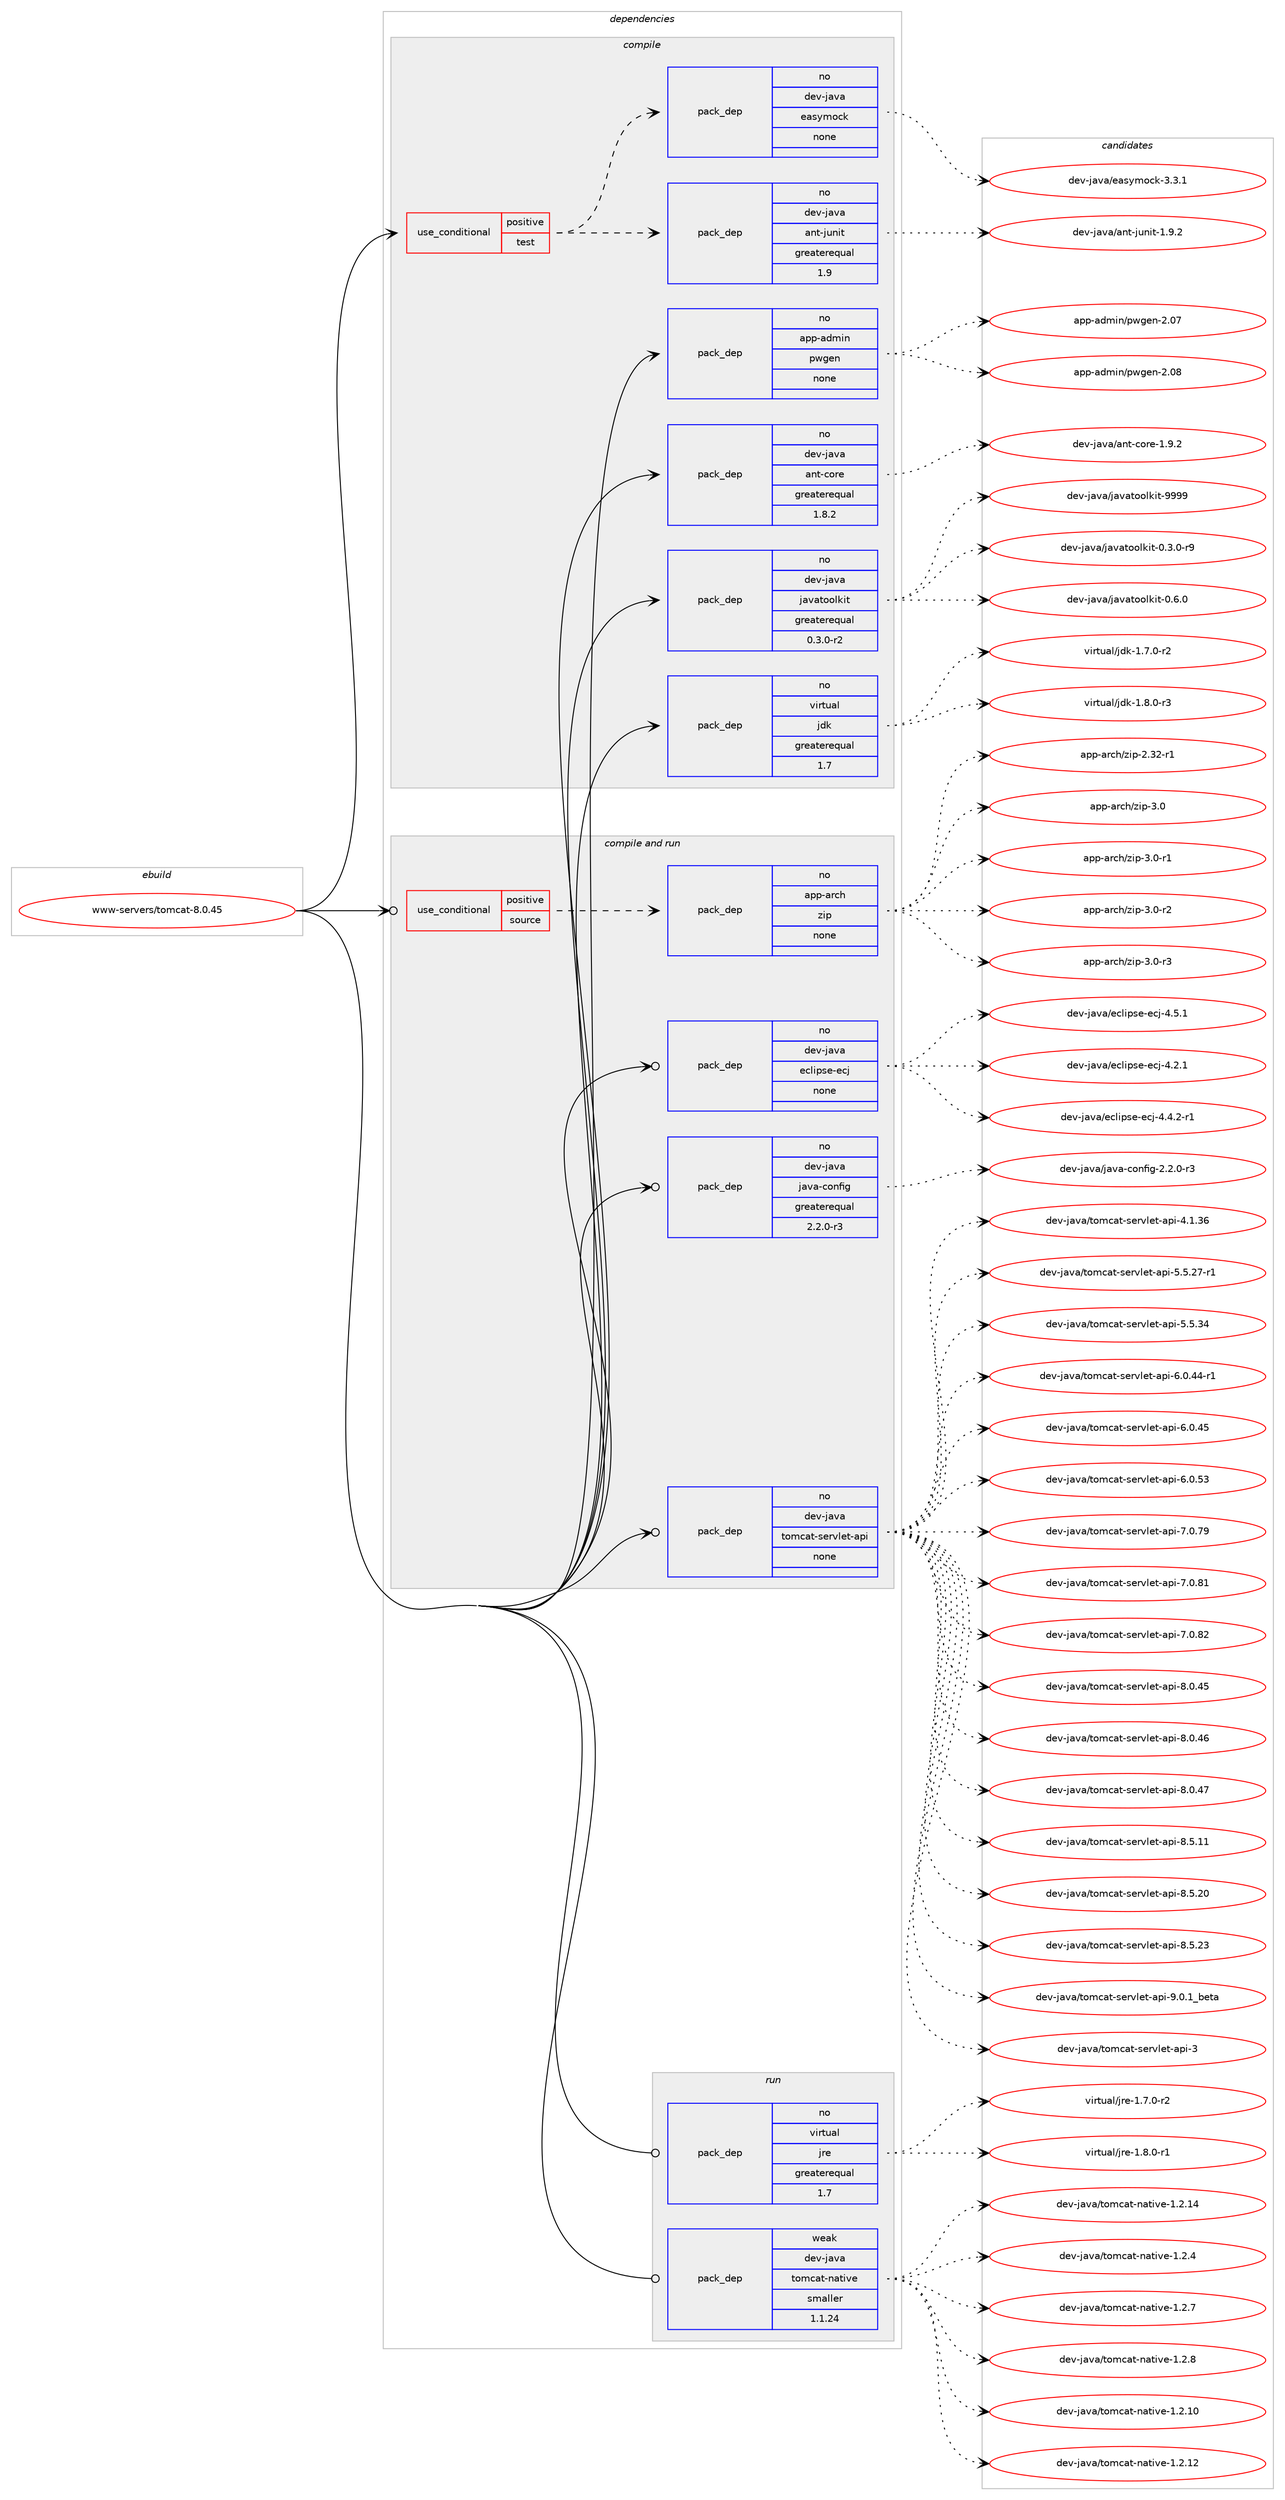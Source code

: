 digraph prolog {

# *************
# Graph options
# *************

newrank=true;
concentrate=true;
compound=true;
graph [rankdir=LR,fontname=Helvetica,fontsize=10,ranksep=1.5];#, ranksep=2.5, nodesep=0.2];
edge  [arrowhead=vee];
node  [fontname=Helvetica,fontsize=10];

# **********
# The ebuild
# **********

subgraph cluster_leftcol {
color=gray;
rank=same;
label=<<i>ebuild</i>>;
id [label="www-servers/tomcat-8.0.45", color=red, width=4, href="../www-servers/tomcat-8.0.45.svg"];
}

# ****************
# The dependencies
# ****************

subgraph cluster_midcol {
color=gray;
label=<<i>dependencies</i>>;
subgraph cluster_compile {
fillcolor="#eeeeee";
style=filled;
label=<<i>compile</i>>;
subgraph cond121216 {
dependency508345 [label=<<TABLE BORDER="0" CELLBORDER="1" CELLSPACING="0" CELLPADDING="4"><TR><TD ROWSPAN="3" CELLPADDING="10">use_conditional</TD></TR><TR><TD>positive</TD></TR><TR><TD>test</TD></TR></TABLE>>, shape=none, color=red];
subgraph pack377810 {
dependency508346 [label=<<TABLE BORDER="0" CELLBORDER="1" CELLSPACING="0" CELLPADDING="4" WIDTH="220"><TR><TD ROWSPAN="6" CELLPADDING="30">pack_dep</TD></TR><TR><TD WIDTH="110">no</TD></TR><TR><TD>dev-java</TD></TR><TR><TD>ant-junit</TD></TR><TR><TD>greaterequal</TD></TR><TR><TD>1.9</TD></TR></TABLE>>, shape=none, color=blue];
}
dependency508345:e -> dependency508346:w [weight=20,style="dashed",arrowhead="vee"];
subgraph pack377811 {
dependency508347 [label=<<TABLE BORDER="0" CELLBORDER="1" CELLSPACING="0" CELLPADDING="4" WIDTH="220"><TR><TD ROWSPAN="6" CELLPADDING="30">pack_dep</TD></TR><TR><TD WIDTH="110">no</TD></TR><TR><TD>dev-java</TD></TR><TR><TD>easymock</TD></TR><TR><TD>none</TD></TR><TR><TD></TD></TR></TABLE>>, shape=none, color=blue];
}
dependency508345:e -> dependency508347:w [weight=20,style="dashed",arrowhead="vee"];
}
id:e -> dependency508345:w [weight=20,style="solid",arrowhead="vee"];
subgraph pack377812 {
dependency508348 [label=<<TABLE BORDER="0" CELLBORDER="1" CELLSPACING="0" CELLPADDING="4" WIDTH="220"><TR><TD ROWSPAN="6" CELLPADDING="30">pack_dep</TD></TR><TR><TD WIDTH="110">no</TD></TR><TR><TD>app-admin</TD></TR><TR><TD>pwgen</TD></TR><TR><TD>none</TD></TR><TR><TD></TD></TR></TABLE>>, shape=none, color=blue];
}
id:e -> dependency508348:w [weight=20,style="solid",arrowhead="vee"];
subgraph pack377813 {
dependency508349 [label=<<TABLE BORDER="0" CELLBORDER="1" CELLSPACING="0" CELLPADDING="4" WIDTH="220"><TR><TD ROWSPAN="6" CELLPADDING="30">pack_dep</TD></TR><TR><TD WIDTH="110">no</TD></TR><TR><TD>dev-java</TD></TR><TR><TD>ant-core</TD></TR><TR><TD>greaterequal</TD></TR><TR><TD>1.8.2</TD></TR></TABLE>>, shape=none, color=blue];
}
id:e -> dependency508349:w [weight=20,style="solid",arrowhead="vee"];
subgraph pack377814 {
dependency508350 [label=<<TABLE BORDER="0" CELLBORDER="1" CELLSPACING="0" CELLPADDING="4" WIDTH="220"><TR><TD ROWSPAN="6" CELLPADDING="30">pack_dep</TD></TR><TR><TD WIDTH="110">no</TD></TR><TR><TD>dev-java</TD></TR><TR><TD>javatoolkit</TD></TR><TR><TD>greaterequal</TD></TR><TR><TD>0.3.0-r2</TD></TR></TABLE>>, shape=none, color=blue];
}
id:e -> dependency508350:w [weight=20,style="solid",arrowhead="vee"];
subgraph pack377815 {
dependency508351 [label=<<TABLE BORDER="0" CELLBORDER="1" CELLSPACING="0" CELLPADDING="4" WIDTH="220"><TR><TD ROWSPAN="6" CELLPADDING="30">pack_dep</TD></TR><TR><TD WIDTH="110">no</TD></TR><TR><TD>virtual</TD></TR><TR><TD>jdk</TD></TR><TR><TD>greaterequal</TD></TR><TR><TD>1.7</TD></TR></TABLE>>, shape=none, color=blue];
}
id:e -> dependency508351:w [weight=20,style="solid",arrowhead="vee"];
}
subgraph cluster_compileandrun {
fillcolor="#eeeeee";
style=filled;
label=<<i>compile and run</i>>;
subgraph cond121217 {
dependency508352 [label=<<TABLE BORDER="0" CELLBORDER="1" CELLSPACING="0" CELLPADDING="4"><TR><TD ROWSPAN="3" CELLPADDING="10">use_conditional</TD></TR><TR><TD>positive</TD></TR><TR><TD>source</TD></TR></TABLE>>, shape=none, color=red];
subgraph pack377816 {
dependency508353 [label=<<TABLE BORDER="0" CELLBORDER="1" CELLSPACING="0" CELLPADDING="4" WIDTH="220"><TR><TD ROWSPAN="6" CELLPADDING="30">pack_dep</TD></TR><TR><TD WIDTH="110">no</TD></TR><TR><TD>app-arch</TD></TR><TR><TD>zip</TD></TR><TR><TD>none</TD></TR><TR><TD></TD></TR></TABLE>>, shape=none, color=blue];
}
dependency508352:e -> dependency508353:w [weight=20,style="dashed",arrowhead="vee"];
}
id:e -> dependency508352:w [weight=20,style="solid",arrowhead="odotvee"];
subgraph pack377817 {
dependency508354 [label=<<TABLE BORDER="0" CELLBORDER="1" CELLSPACING="0" CELLPADDING="4" WIDTH="220"><TR><TD ROWSPAN="6" CELLPADDING="30">pack_dep</TD></TR><TR><TD WIDTH="110">no</TD></TR><TR><TD>dev-java</TD></TR><TR><TD>eclipse-ecj</TD></TR><TR><TD>none</TD></TR><TR><TD></TD></TR></TABLE>>, shape=none, color=blue];
}
id:e -> dependency508354:w [weight=20,style="solid",arrowhead="odotvee"];
subgraph pack377818 {
dependency508355 [label=<<TABLE BORDER="0" CELLBORDER="1" CELLSPACING="0" CELLPADDING="4" WIDTH="220"><TR><TD ROWSPAN="6" CELLPADDING="30">pack_dep</TD></TR><TR><TD WIDTH="110">no</TD></TR><TR><TD>dev-java</TD></TR><TR><TD>java-config</TD></TR><TR><TD>greaterequal</TD></TR><TR><TD>2.2.0-r3</TD></TR></TABLE>>, shape=none, color=blue];
}
id:e -> dependency508355:w [weight=20,style="solid",arrowhead="odotvee"];
subgraph pack377819 {
dependency508356 [label=<<TABLE BORDER="0" CELLBORDER="1" CELLSPACING="0" CELLPADDING="4" WIDTH="220"><TR><TD ROWSPAN="6" CELLPADDING="30">pack_dep</TD></TR><TR><TD WIDTH="110">no</TD></TR><TR><TD>dev-java</TD></TR><TR><TD>tomcat-servlet-api</TD></TR><TR><TD>none</TD></TR><TR><TD></TD></TR></TABLE>>, shape=none, color=blue];
}
id:e -> dependency508356:w [weight=20,style="solid",arrowhead="odotvee"];
}
subgraph cluster_run {
fillcolor="#eeeeee";
style=filled;
label=<<i>run</i>>;
subgraph pack377820 {
dependency508357 [label=<<TABLE BORDER="0" CELLBORDER="1" CELLSPACING="0" CELLPADDING="4" WIDTH="220"><TR><TD ROWSPAN="6" CELLPADDING="30">pack_dep</TD></TR><TR><TD WIDTH="110">no</TD></TR><TR><TD>virtual</TD></TR><TR><TD>jre</TD></TR><TR><TD>greaterequal</TD></TR><TR><TD>1.7</TD></TR></TABLE>>, shape=none, color=blue];
}
id:e -> dependency508357:w [weight=20,style="solid",arrowhead="odot"];
subgraph pack377821 {
dependency508358 [label=<<TABLE BORDER="0" CELLBORDER="1" CELLSPACING="0" CELLPADDING="4" WIDTH="220"><TR><TD ROWSPAN="6" CELLPADDING="30">pack_dep</TD></TR><TR><TD WIDTH="110">weak</TD></TR><TR><TD>dev-java</TD></TR><TR><TD>tomcat-native</TD></TR><TR><TD>smaller</TD></TR><TR><TD>1.1.24</TD></TR></TABLE>>, shape=none, color=blue];
}
id:e -> dependency508358:w [weight=20,style="solid",arrowhead="odot"];
}
}

# **************
# The candidates
# **************

subgraph cluster_choices {
rank=same;
color=gray;
label=<<i>candidates</i>>;

subgraph choice377810 {
color=black;
nodesep=1;
choice100101118451069711897479711011645106117110105116454946574650 [label="dev-java/ant-junit-1.9.2", color=red, width=4,href="../dev-java/ant-junit-1.9.2.svg"];
dependency508346:e -> choice100101118451069711897479711011645106117110105116454946574650:w [style=dotted,weight="100"];
}
subgraph choice377811 {
color=black;
nodesep=1;
choice100101118451069711897471019711512110911199107455146514649 [label="dev-java/easymock-3.3.1", color=red, width=4,href="../dev-java/easymock-3.3.1.svg"];
dependency508347:e -> choice100101118451069711897471019711512110911199107455146514649:w [style=dotted,weight="100"];
}
subgraph choice377812 {
color=black;
nodesep=1;
choice971121124597100109105110471121191031011104550464855 [label="app-admin/pwgen-2.07", color=red, width=4,href="../app-admin/pwgen-2.07.svg"];
choice971121124597100109105110471121191031011104550464856 [label="app-admin/pwgen-2.08", color=red, width=4,href="../app-admin/pwgen-2.08.svg"];
dependency508348:e -> choice971121124597100109105110471121191031011104550464855:w [style=dotted,weight="100"];
dependency508348:e -> choice971121124597100109105110471121191031011104550464856:w [style=dotted,weight="100"];
}
subgraph choice377813 {
color=black;
nodesep=1;
choice10010111845106971189747971101164599111114101454946574650 [label="dev-java/ant-core-1.9.2", color=red, width=4,href="../dev-java/ant-core-1.9.2.svg"];
dependency508349:e -> choice10010111845106971189747971101164599111114101454946574650:w [style=dotted,weight="100"];
}
subgraph choice377814 {
color=black;
nodesep=1;
choice1001011184510697118974710697118971161111111081071051164548465146484511457 [label="dev-java/javatoolkit-0.3.0-r9", color=red, width=4,href="../dev-java/javatoolkit-0.3.0-r9.svg"];
choice100101118451069711897471069711897116111111108107105116454846544648 [label="dev-java/javatoolkit-0.6.0", color=red, width=4,href="../dev-java/javatoolkit-0.6.0.svg"];
choice1001011184510697118974710697118971161111111081071051164557575757 [label="dev-java/javatoolkit-9999", color=red, width=4,href="../dev-java/javatoolkit-9999.svg"];
dependency508350:e -> choice1001011184510697118974710697118971161111111081071051164548465146484511457:w [style=dotted,weight="100"];
dependency508350:e -> choice100101118451069711897471069711897116111111108107105116454846544648:w [style=dotted,weight="100"];
dependency508350:e -> choice1001011184510697118974710697118971161111111081071051164557575757:w [style=dotted,weight="100"];
}
subgraph choice377815 {
color=black;
nodesep=1;
choice11810511411611797108471061001074549465546484511450 [label="virtual/jdk-1.7.0-r2", color=red, width=4,href="../virtual/jdk-1.7.0-r2.svg"];
choice11810511411611797108471061001074549465646484511451 [label="virtual/jdk-1.8.0-r3", color=red, width=4,href="../virtual/jdk-1.8.0-r3.svg"];
dependency508351:e -> choice11810511411611797108471061001074549465546484511450:w [style=dotted,weight="100"];
dependency508351:e -> choice11810511411611797108471061001074549465646484511451:w [style=dotted,weight="100"];
}
subgraph choice377816 {
color=black;
nodesep=1;
choice971121124597114991044712210511245504651504511449 [label="app-arch/zip-2.32-r1", color=red, width=4,href="../app-arch/zip-2.32-r1.svg"];
choice971121124597114991044712210511245514648 [label="app-arch/zip-3.0", color=red, width=4,href="../app-arch/zip-3.0.svg"];
choice9711211245971149910447122105112455146484511449 [label="app-arch/zip-3.0-r1", color=red, width=4,href="../app-arch/zip-3.0-r1.svg"];
choice9711211245971149910447122105112455146484511450 [label="app-arch/zip-3.0-r2", color=red, width=4,href="../app-arch/zip-3.0-r2.svg"];
choice9711211245971149910447122105112455146484511451 [label="app-arch/zip-3.0-r3", color=red, width=4,href="../app-arch/zip-3.0-r3.svg"];
dependency508353:e -> choice971121124597114991044712210511245504651504511449:w [style=dotted,weight="100"];
dependency508353:e -> choice971121124597114991044712210511245514648:w [style=dotted,weight="100"];
dependency508353:e -> choice9711211245971149910447122105112455146484511449:w [style=dotted,weight="100"];
dependency508353:e -> choice9711211245971149910447122105112455146484511450:w [style=dotted,weight="100"];
dependency508353:e -> choice9711211245971149910447122105112455146484511451:w [style=dotted,weight="100"];
}
subgraph choice377817 {
color=black;
nodesep=1;
choice10010111845106971189747101991081051121151014510199106455246504649 [label="dev-java/eclipse-ecj-4.2.1", color=red, width=4,href="../dev-java/eclipse-ecj-4.2.1.svg"];
choice100101118451069711897471019910810511211510145101991064552465246504511449 [label="dev-java/eclipse-ecj-4.4.2-r1", color=red, width=4,href="../dev-java/eclipse-ecj-4.4.2-r1.svg"];
choice10010111845106971189747101991081051121151014510199106455246534649 [label="dev-java/eclipse-ecj-4.5.1", color=red, width=4,href="../dev-java/eclipse-ecj-4.5.1.svg"];
dependency508354:e -> choice10010111845106971189747101991081051121151014510199106455246504649:w [style=dotted,weight="100"];
dependency508354:e -> choice100101118451069711897471019910810511211510145101991064552465246504511449:w [style=dotted,weight="100"];
dependency508354:e -> choice10010111845106971189747101991081051121151014510199106455246534649:w [style=dotted,weight="100"];
}
subgraph choice377818 {
color=black;
nodesep=1;
choice10010111845106971189747106971189745991111101021051034550465046484511451 [label="dev-java/java-config-2.2.0-r3", color=red, width=4,href="../dev-java/java-config-2.2.0-r3.svg"];
dependency508355:e -> choice10010111845106971189747106971189745991111101021051034550465046484511451:w [style=dotted,weight="100"];
}
subgraph choice377819 {
color=black;
nodesep=1;
choice1001011184510697118974711611110999971164511510111411810810111645971121054551 [label="dev-java/tomcat-servlet-api-3", color=red, width=4,href="../dev-java/tomcat-servlet-api-3.svg"];
choice10010111845106971189747116111109999711645115101114118108101116459711210545524649465154 [label="dev-java/tomcat-servlet-api-4.1.36", color=red, width=4,href="../dev-java/tomcat-servlet-api-4.1.36.svg"];
choice100101118451069711897471161111099997116451151011141181081011164597112105455346534650554511449 [label="dev-java/tomcat-servlet-api-5.5.27-r1", color=red, width=4,href="../dev-java/tomcat-servlet-api-5.5.27-r1.svg"];
choice10010111845106971189747116111109999711645115101114118108101116459711210545534653465152 [label="dev-java/tomcat-servlet-api-5.5.34", color=red, width=4,href="../dev-java/tomcat-servlet-api-5.5.34.svg"];
choice100101118451069711897471161111099997116451151011141181081011164597112105455446484652524511449 [label="dev-java/tomcat-servlet-api-6.0.44-r1", color=red, width=4,href="../dev-java/tomcat-servlet-api-6.0.44-r1.svg"];
choice10010111845106971189747116111109999711645115101114118108101116459711210545544648465253 [label="dev-java/tomcat-servlet-api-6.0.45", color=red, width=4,href="../dev-java/tomcat-servlet-api-6.0.45.svg"];
choice10010111845106971189747116111109999711645115101114118108101116459711210545544648465351 [label="dev-java/tomcat-servlet-api-6.0.53", color=red, width=4,href="../dev-java/tomcat-servlet-api-6.0.53.svg"];
choice10010111845106971189747116111109999711645115101114118108101116459711210545554648465557 [label="dev-java/tomcat-servlet-api-7.0.79", color=red, width=4,href="../dev-java/tomcat-servlet-api-7.0.79.svg"];
choice10010111845106971189747116111109999711645115101114118108101116459711210545554648465649 [label="dev-java/tomcat-servlet-api-7.0.81", color=red, width=4,href="../dev-java/tomcat-servlet-api-7.0.81.svg"];
choice10010111845106971189747116111109999711645115101114118108101116459711210545554648465650 [label="dev-java/tomcat-servlet-api-7.0.82", color=red, width=4,href="../dev-java/tomcat-servlet-api-7.0.82.svg"];
choice10010111845106971189747116111109999711645115101114118108101116459711210545564648465253 [label="dev-java/tomcat-servlet-api-8.0.45", color=red, width=4,href="../dev-java/tomcat-servlet-api-8.0.45.svg"];
choice10010111845106971189747116111109999711645115101114118108101116459711210545564648465254 [label="dev-java/tomcat-servlet-api-8.0.46", color=red, width=4,href="../dev-java/tomcat-servlet-api-8.0.46.svg"];
choice10010111845106971189747116111109999711645115101114118108101116459711210545564648465255 [label="dev-java/tomcat-servlet-api-8.0.47", color=red, width=4,href="../dev-java/tomcat-servlet-api-8.0.47.svg"];
choice10010111845106971189747116111109999711645115101114118108101116459711210545564653464949 [label="dev-java/tomcat-servlet-api-8.5.11", color=red, width=4,href="../dev-java/tomcat-servlet-api-8.5.11.svg"];
choice10010111845106971189747116111109999711645115101114118108101116459711210545564653465048 [label="dev-java/tomcat-servlet-api-8.5.20", color=red, width=4,href="../dev-java/tomcat-servlet-api-8.5.20.svg"];
choice10010111845106971189747116111109999711645115101114118108101116459711210545564653465051 [label="dev-java/tomcat-servlet-api-8.5.23", color=red, width=4,href="../dev-java/tomcat-servlet-api-8.5.23.svg"];
choice100101118451069711897471161111099997116451151011141181081011164597112105455746484649959810111697 [label="dev-java/tomcat-servlet-api-9.0.1_beta", color=red, width=4,href="../dev-java/tomcat-servlet-api-9.0.1_beta.svg"];
dependency508356:e -> choice1001011184510697118974711611110999971164511510111411810810111645971121054551:w [style=dotted,weight="100"];
dependency508356:e -> choice10010111845106971189747116111109999711645115101114118108101116459711210545524649465154:w [style=dotted,weight="100"];
dependency508356:e -> choice100101118451069711897471161111099997116451151011141181081011164597112105455346534650554511449:w [style=dotted,weight="100"];
dependency508356:e -> choice10010111845106971189747116111109999711645115101114118108101116459711210545534653465152:w [style=dotted,weight="100"];
dependency508356:e -> choice100101118451069711897471161111099997116451151011141181081011164597112105455446484652524511449:w [style=dotted,weight="100"];
dependency508356:e -> choice10010111845106971189747116111109999711645115101114118108101116459711210545544648465253:w [style=dotted,weight="100"];
dependency508356:e -> choice10010111845106971189747116111109999711645115101114118108101116459711210545544648465351:w [style=dotted,weight="100"];
dependency508356:e -> choice10010111845106971189747116111109999711645115101114118108101116459711210545554648465557:w [style=dotted,weight="100"];
dependency508356:e -> choice10010111845106971189747116111109999711645115101114118108101116459711210545554648465649:w [style=dotted,weight="100"];
dependency508356:e -> choice10010111845106971189747116111109999711645115101114118108101116459711210545554648465650:w [style=dotted,weight="100"];
dependency508356:e -> choice10010111845106971189747116111109999711645115101114118108101116459711210545564648465253:w [style=dotted,weight="100"];
dependency508356:e -> choice10010111845106971189747116111109999711645115101114118108101116459711210545564648465254:w [style=dotted,weight="100"];
dependency508356:e -> choice10010111845106971189747116111109999711645115101114118108101116459711210545564648465255:w [style=dotted,weight="100"];
dependency508356:e -> choice10010111845106971189747116111109999711645115101114118108101116459711210545564653464949:w [style=dotted,weight="100"];
dependency508356:e -> choice10010111845106971189747116111109999711645115101114118108101116459711210545564653465048:w [style=dotted,weight="100"];
dependency508356:e -> choice10010111845106971189747116111109999711645115101114118108101116459711210545564653465051:w [style=dotted,weight="100"];
dependency508356:e -> choice100101118451069711897471161111099997116451151011141181081011164597112105455746484649959810111697:w [style=dotted,weight="100"];
}
subgraph choice377820 {
color=black;
nodesep=1;
choice11810511411611797108471061141014549465546484511450 [label="virtual/jre-1.7.0-r2", color=red, width=4,href="../virtual/jre-1.7.0-r2.svg"];
choice11810511411611797108471061141014549465646484511449 [label="virtual/jre-1.8.0-r1", color=red, width=4,href="../virtual/jre-1.8.0-r1.svg"];
dependency508357:e -> choice11810511411611797108471061141014549465546484511450:w [style=dotted,weight="100"];
dependency508357:e -> choice11810511411611797108471061141014549465646484511449:w [style=dotted,weight="100"];
}
subgraph choice377821 {
color=black;
nodesep=1;
choice100101118451069711897471161111099997116451109711610511810145494650464948 [label="dev-java/tomcat-native-1.2.10", color=red, width=4,href="../dev-java/tomcat-native-1.2.10.svg"];
choice100101118451069711897471161111099997116451109711610511810145494650464950 [label="dev-java/tomcat-native-1.2.12", color=red, width=4,href="../dev-java/tomcat-native-1.2.12.svg"];
choice100101118451069711897471161111099997116451109711610511810145494650464952 [label="dev-java/tomcat-native-1.2.14", color=red, width=4,href="../dev-java/tomcat-native-1.2.14.svg"];
choice1001011184510697118974711611110999971164511097116105118101454946504652 [label="dev-java/tomcat-native-1.2.4", color=red, width=4,href="../dev-java/tomcat-native-1.2.4.svg"];
choice1001011184510697118974711611110999971164511097116105118101454946504655 [label="dev-java/tomcat-native-1.2.7", color=red, width=4,href="../dev-java/tomcat-native-1.2.7.svg"];
choice1001011184510697118974711611110999971164511097116105118101454946504656 [label="dev-java/tomcat-native-1.2.8", color=red, width=4,href="../dev-java/tomcat-native-1.2.8.svg"];
dependency508358:e -> choice100101118451069711897471161111099997116451109711610511810145494650464948:w [style=dotted,weight="100"];
dependency508358:e -> choice100101118451069711897471161111099997116451109711610511810145494650464950:w [style=dotted,weight="100"];
dependency508358:e -> choice100101118451069711897471161111099997116451109711610511810145494650464952:w [style=dotted,weight="100"];
dependency508358:e -> choice1001011184510697118974711611110999971164511097116105118101454946504652:w [style=dotted,weight="100"];
dependency508358:e -> choice1001011184510697118974711611110999971164511097116105118101454946504655:w [style=dotted,weight="100"];
dependency508358:e -> choice1001011184510697118974711611110999971164511097116105118101454946504656:w [style=dotted,weight="100"];
}
}

}
